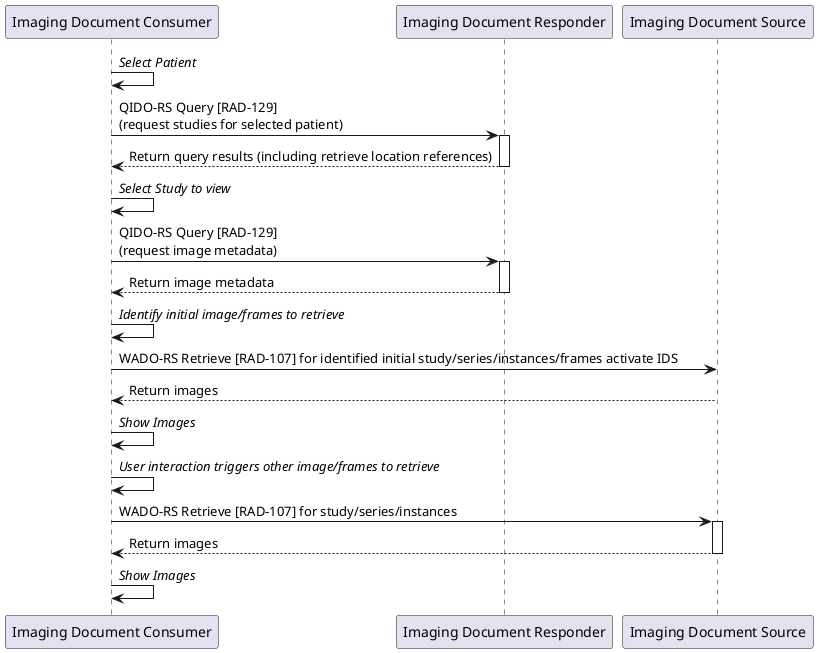 @startuml
participant "Imaging Document Consumer" as IDC
participant "Imaging Document Responder" as IDR
participant "Imaging Document Source" as IDS

IDC->IDC: //Select Patient//
IDC->IDR: QIDO-RS Query [RAD-129]\n(request studies for selected patient)
activate IDR
IDR-->IDC: Return query results (including retrieve location references)
deactivate IDR

IDC->IDC: //Select Study to view//
IDC->IDR: QIDO-RS Query [RAD-129]\n(request image metadata)
activate IDR
IDR-->IDC: Return image metadata
deactivate IDR

IDC->IDC: //Identify initial image/frames to retrieve//
IDC->IDS: WADO-RS Retrieve [RAD-107] for identified initial study/series/instances/frames activate IDS
IDS-->IDC: Return images
deactivate IDS

IDC->IDC: //Show Images//
IDC->IDC: //User interaction triggers other image/frames to retrieve//
IDC->IDS: WADO-RS Retrieve [RAD-107] for study/series/instances
activate IDS
IDS-->IDC: Return images
deactivate IDS
IDC->IDC: //Show Images//
@enduml
